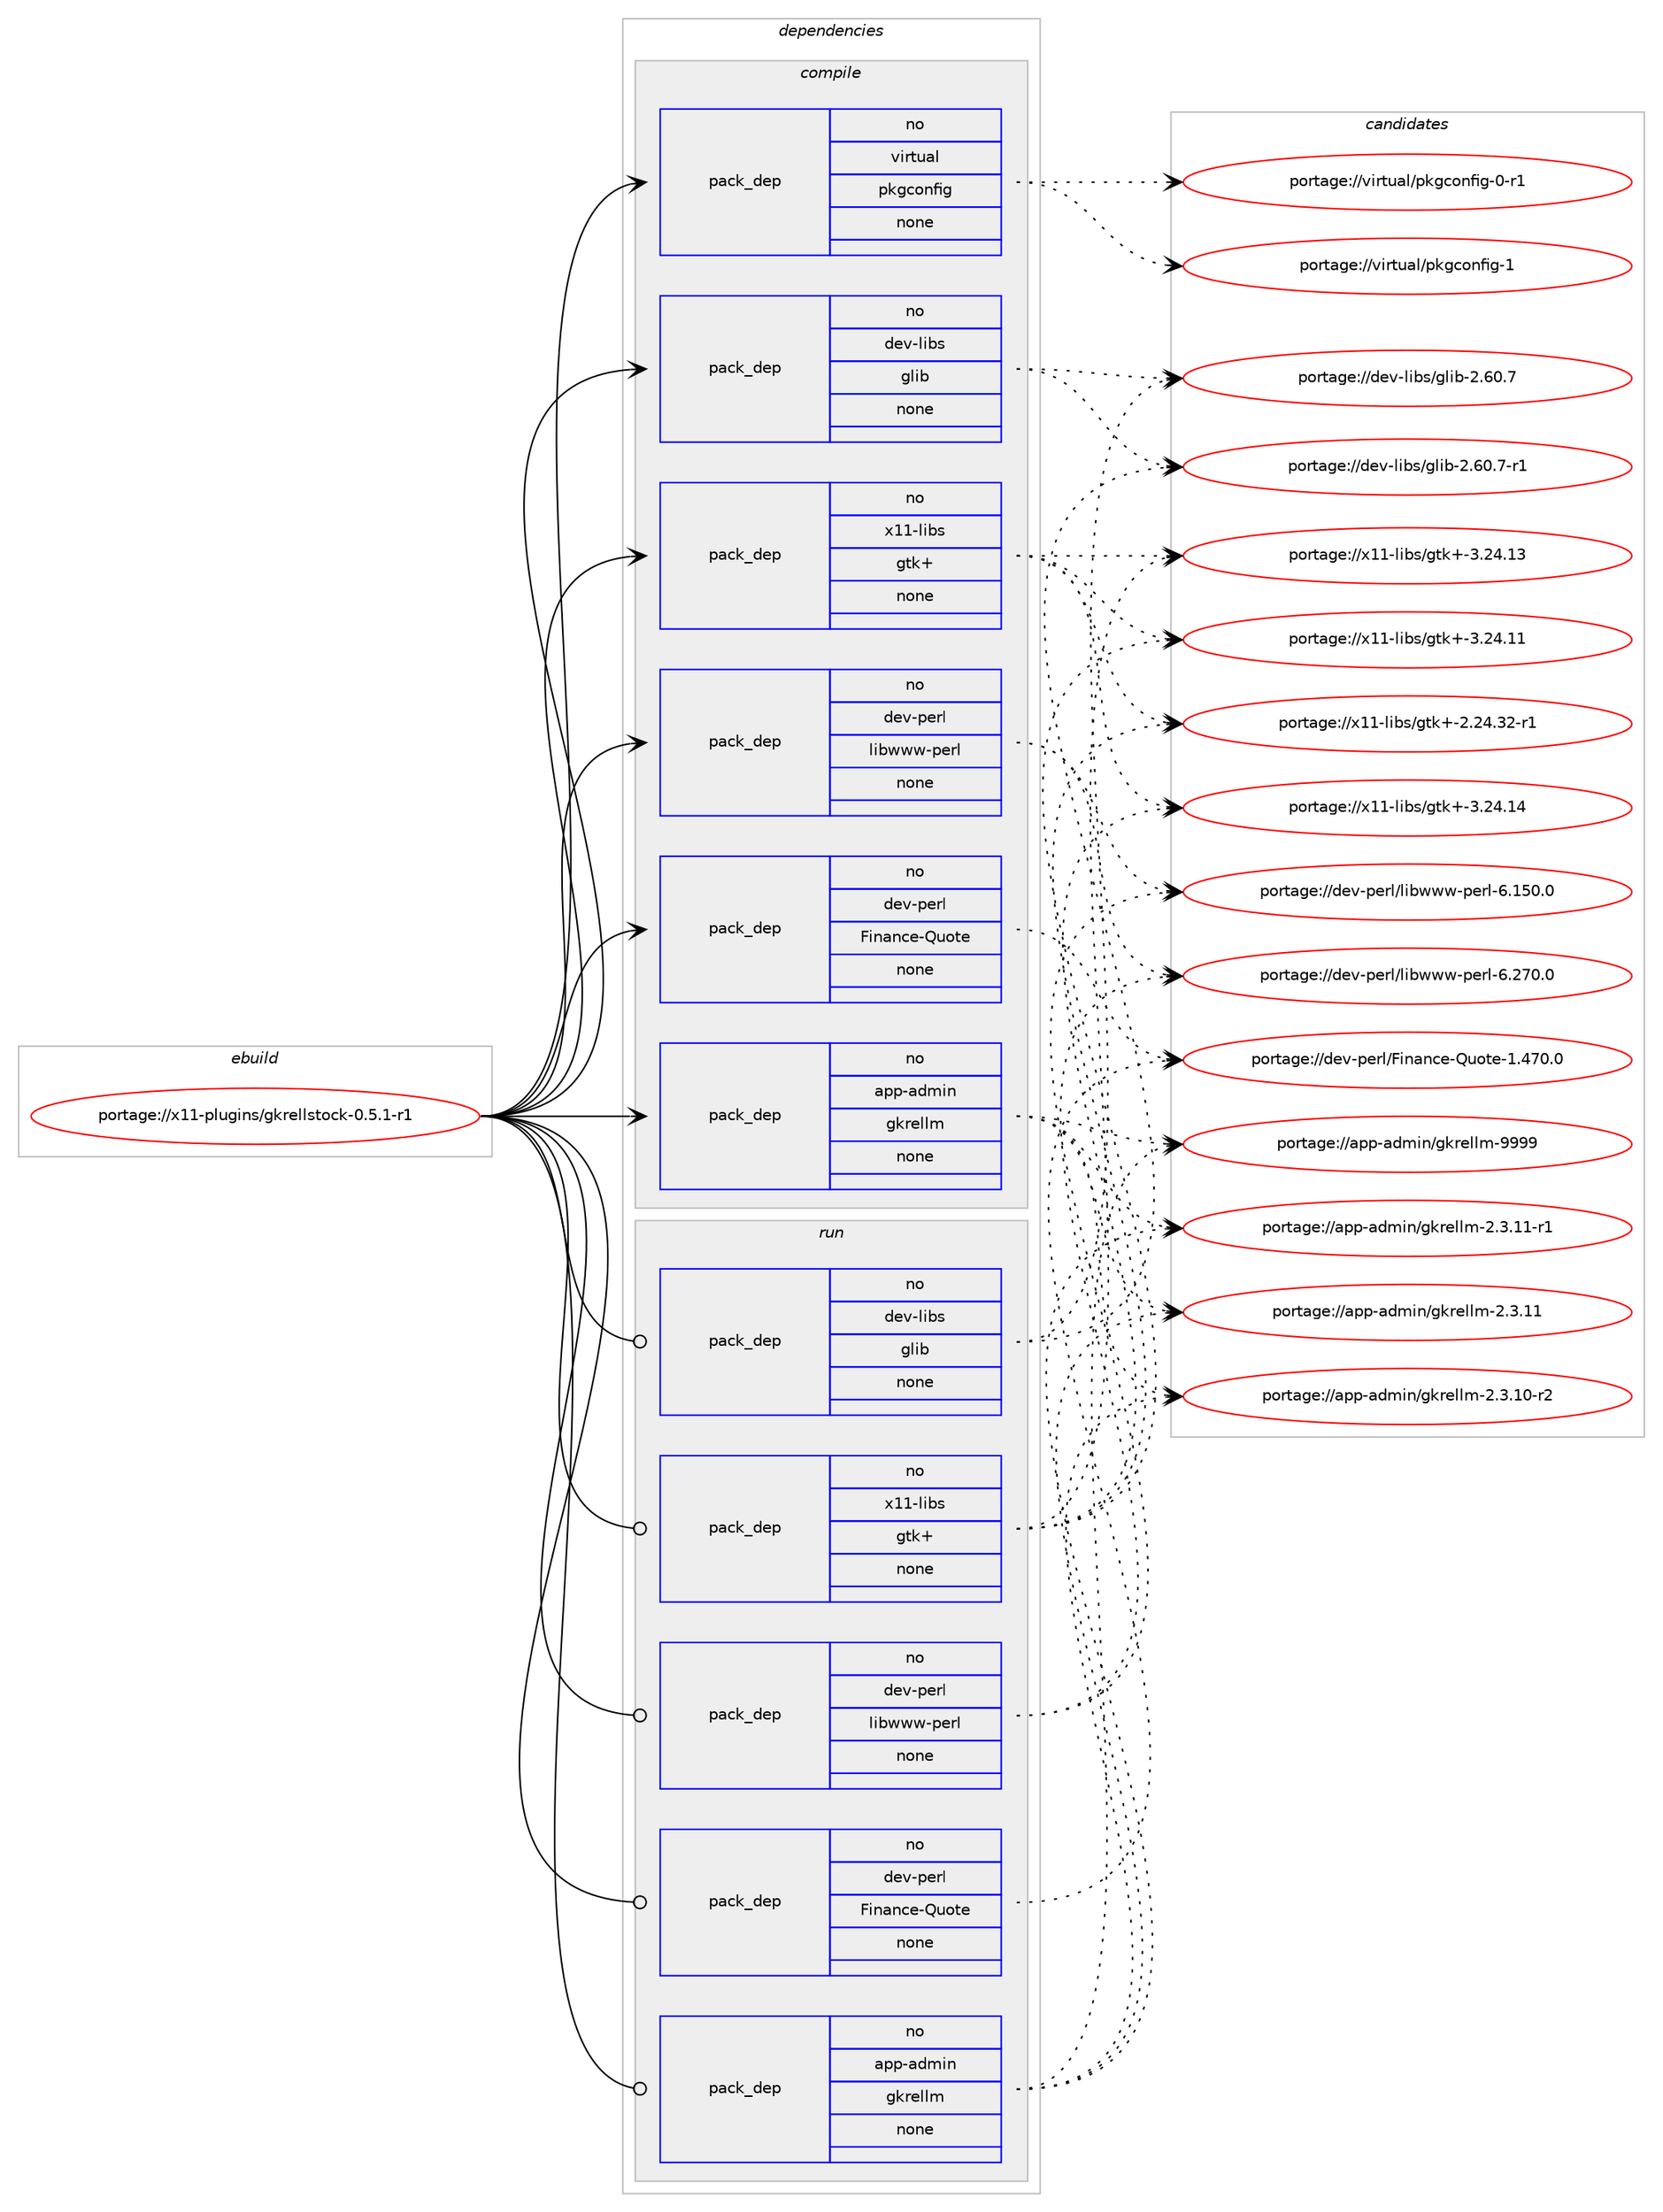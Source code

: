 digraph prolog {

# *************
# Graph options
# *************

newrank=true;
concentrate=true;
compound=true;
graph [rankdir=LR,fontname=Helvetica,fontsize=10,ranksep=1.5];#, ranksep=2.5, nodesep=0.2];
edge  [arrowhead=vee];
node  [fontname=Helvetica,fontsize=10];

# **********
# The ebuild
# **********

subgraph cluster_leftcol {
color=gray;
rank=same;
label=<<i>ebuild</i>>;
id [label="portage://x11-plugins/gkrellstock-0.5.1-r1", color=red, width=4, href="../x11-plugins/gkrellstock-0.5.1-r1.svg"];
}

# ****************
# The dependencies
# ****************

subgraph cluster_midcol {
color=gray;
label=<<i>dependencies</i>>;
subgraph cluster_compile {
fillcolor="#eeeeee";
style=filled;
label=<<i>compile</i>>;
subgraph pack7985 {
dependency9508 [label=<<TABLE BORDER="0" CELLBORDER="1" CELLSPACING="0" CELLPADDING="4" WIDTH="220"><TR><TD ROWSPAN="6" CELLPADDING="30">pack_dep</TD></TR><TR><TD WIDTH="110">no</TD></TR><TR><TD>app-admin</TD></TR><TR><TD>gkrellm</TD></TR><TR><TD>none</TD></TR><TR><TD></TD></TR></TABLE>>, shape=none, color=blue];
}
id:e -> dependency9508:w [weight=20,style="solid",arrowhead="vee"];
subgraph pack7986 {
dependency9509 [label=<<TABLE BORDER="0" CELLBORDER="1" CELLSPACING="0" CELLPADDING="4" WIDTH="220"><TR><TD ROWSPAN="6" CELLPADDING="30">pack_dep</TD></TR><TR><TD WIDTH="110">no</TD></TR><TR><TD>dev-libs</TD></TR><TR><TD>glib</TD></TR><TR><TD>none</TD></TR><TR><TD></TD></TR></TABLE>>, shape=none, color=blue];
}
id:e -> dependency9509:w [weight=20,style="solid",arrowhead="vee"];
subgraph pack7987 {
dependency9510 [label=<<TABLE BORDER="0" CELLBORDER="1" CELLSPACING="0" CELLPADDING="4" WIDTH="220"><TR><TD ROWSPAN="6" CELLPADDING="30">pack_dep</TD></TR><TR><TD WIDTH="110">no</TD></TR><TR><TD>dev-perl</TD></TR><TR><TD>Finance-Quote</TD></TR><TR><TD>none</TD></TR><TR><TD></TD></TR></TABLE>>, shape=none, color=blue];
}
id:e -> dependency9510:w [weight=20,style="solid",arrowhead="vee"];
subgraph pack7988 {
dependency9511 [label=<<TABLE BORDER="0" CELLBORDER="1" CELLSPACING="0" CELLPADDING="4" WIDTH="220"><TR><TD ROWSPAN="6" CELLPADDING="30">pack_dep</TD></TR><TR><TD WIDTH="110">no</TD></TR><TR><TD>dev-perl</TD></TR><TR><TD>libwww-perl</TD></TR><TR><TD>none</TD></TR><TR><TD></TD></TR></TABLE>>, shape=none, color=blue];
}
id:e -> dependency9511:w [weight=20,style="solid",arrowhead="vee"];
subgraph pack7989 {
dependency9512 [label=<<TABLE BORDER="0" CELLBORDER="1" CELLSPACING="0" CELLPADDING="4" WIDTH="220"><TR><TD ROWSPAN="6" CELLPADDING="30">pack_dep</TD></TR><TR><TD WIDTH="110">no</TD></TR><TR><TD>virtual</TD></TR><TR><TD>pkgconfig</TD></TR><TR><TD>none</TD></TR><TR><TD></TD></TR></TABLE>>, shape=none, color=blue];
}
id:e -> dependency9512:w [weight=20,style="solid",arrowhead="vee"];
subgraph pack7990 {
dependency9513 [label=<<TABLE BORDER="0" CELLBORDER="1" CELLSPACING="0" CELLPADDING="4" WIDTH="220"><TR><TD ROWSPAN="6" CELLPADDING="30">pack_dep</TD></TR><TR><TD WIDTH="110">no</TD></TR><TR><TD>x11-libs</TD></TR><TR><TD>gtk+</TD></TR><TR><TD>none</TD></TR><TR><TD></TD></TR></TABLE>>, shape=none, color=blue];
}
id:e -> dependency9513:w [weight=20,style="solid",arrowhead="vee"];
}
subgraph cluster_compileandrun {
fillcolor="#eeeeee";
style=filled;
label=<<i>compile and run</i>>;
}
subgraph cluster_run {
fillcolor="#eeeeee";
style=filled;
label=<<i>run</i>>;
subgraph pack7991 {
dependency9514 [label=<<TABLE BORDER="0" CELLBORDER="1" CELLSPACING="0" CELLPADDING="4" WIDTH="220"><TR><TD ROWSPAN="6" CELLPADDING="30">pack_dep</TD></TR><TR><TD WIDTH="110">no</TD></TR><TR><TD>app-admin</TD></TR><TR><TD>gkrellm</TD></TR><TR><TD>none</TD></TR><TR><TD></TD></TR></TABLE>>, shape=none, color=blue];
}
id:e -> dependency9514:w [weight=20,style="solid",arrowhead="odot"];
subgraph pack7992 {
dependency9515 [label=<<TABLE BORDER="0" CELLBORDER="1" CELLSPACING="0" CELLPADDING="4" WIDTH="220"><TR><TD ROWSPAN="6" CELLPADDING="30">pack_dep</TD></TR><TR><TD WIDTH="110">no</TD></TR><TR><TD>dev-libs</TD></TR><TR><TD>glib</TD></TR><TR><TD>none</TD></TR><TR><TD></TD></TR></TABLE>>, shape=none, color=blue];
}
id:e -> dependency9515:w [weight=20,style="solid",arrowhead="odot"];
subgraph pack7993 {
dependency9516 [label=<<TABLE BORDER="0" CELLBORDER="1" CELLSPACING="0" CELLPADDING="4" WIDTH="220"><TR><TD ROWSPAN="6" CELLPADDING="30">pack_dep</TD></TR><TR><TD WIDTH="110">no</TD></TR><TR><TD>dev-perl</TD></TR><TR><TD>Finance-Quote</TD></TR><TR><TD>none</TD></TR><TR><TD></TD></TR></TABLE>>, shape=none, color=blue];
}
id:e -> dependency9516:w [weight=20,style="solid",arrowhead="odot"];
subgraph pack7994 {
dependency9517 [label=<<TABLE BORDER="0" CELLBORDER="1" CELLSPACING="0" CELLPADDING="4" WIDTH="220"><TR><TD ROWSPAN="6" CELLPADDING="30">pack_dep</TD></TR><TR><TD WIDTH="110">no</TD></TR><TR><TD>dev-perl</TD></TR><TR><TD>libwww-perl</TD></TR><TR><TD>none</TD></TR><TR><TD></TD></TR></TABLE>>, shape=none, color=blue];
}
id:e -> dependency9517:w [weight=20,style="solid",arrowhead="odot"];
subgraph pack7995 {
dependency9518 [label=<<TABLE BORDER="0" CELLBORDER="1" CELLSPACING="0" CELLPADDING="4" WIDTH="220"><TR><TD ROWSPAN="6" CELLPADDING="30">pack_dep</TD></TR><TR><TD WIDTH="110">no</TD></TR><TR><TD>x11-libs</TD></TR><TR><TD>gtk+</TD></TR><TR><TD>none</TD></TR><TR><TD></TD></TR></TABLE>>, shape=none, color=blue];
}
id:e -> dependency9518:w [weight=20,style="solid",arrowhead="odot"];
}
}

# **************
# The candidates
# **************

subgraph cluster_choices {
rank=same;
color=gray;
label=<<i>candidates</i>>;

subgraph choice7985 {
color=black;
nodesep=1;
choice971121124597100109105110471031071141011081081094557575757 [label="portage://app-admin/gkrellm-9999", color=red, width=4,href="../app-admin/gkrellm-9999.svg"];
choice97112112459710010910511047103107114101108108109455046514649494511449 [label="portage://app-admin/gkrellm-2.3.11-r1", color=red, width=4,href="../app-admin/gkrellm-2.3.11-r1.svg"];
choice9711211245971001091051104710310711410110810810945504651464949 [label="portage://app-admin/gkrellm-2.3.11", color=red, width=4,href="../app-admin/gkrellm-2.3.11.svg"];
choice97112112459710010910511047103107114101108108109455046514649484511450 [label="portage://app-admin/gkrellm-2.3.10-r2", color=red, width=4,href="../app-admin/gkrellm-2.3.10-r2.svg"];
dependency9508:e -> choice971121124597100109105110471031071141011081081094557575757:w [style=dotted,weight="100"];
dependency9508:e -> choice97112112459710010910511047103107114101108108109455046514649494511449:w [style=dotted,weight="100"];
dependency9508:e -> choice9711211245971001091051104710310711410110810810945504651464949:w [style=dotted,weight="100"];
dependency9508:e -> choice97112112459710010910511047103107114101108108109455046514649484511450:w [style=dotted,weight="100"];
}
subgraph choice7986 {
color=black;
nodesep=1;
choice10010111845108105981154710310810598455046544846554511449 [label="portage://dev-libs/glib-2.60.7-r1", color=red, width=4,href="../dev-libs/glib-2.60.7-r1.svg"];
choice1001011184510810598115471031081059845504654484655 [label="portage://dev-libs/glib-2.60.7", color=red, width=4,href="../dev-libs/glib-2.60.7.svg"];
dependency9509:e -> choice10010111845108105981154710310810598455046544846554511449:w [style=dotted,weight="100"];
dependency9509:e -> choice1001011184510810598115471031081059845504654484655:w [style=dotted,weight="100"];
}
subgraph choice7987 {
color=black;
nodesep=1;
choice100101118451121011141084770105110971109910145811171111161014549465255484648 [label="portage://dev-perl/Finance-Quote-1.470.0", color=red, width=4,href="../dev-perl/Finance-Quote-1.470.0.svg"];
dependency9510:e -> choice100101118451121011141084770105110971109910145811171111161014549465255484648:w [style=dotted,weight="100"];
}
subgraph choice7988 {
color=black;
nodesep=1;
choice100101118451121011141084710810598119119119451121011141084554465055484648 [label="portage://dev-perl/libwww-perl-6.270.0", color=red, width=4,href="../dev-perl/libwww-perl-6.270.0.svg"];
choice100101118451121011141084710810598119119119451121011141084554464953484648 [label="portage://dev-perl/libwww-perl-6.150.0", color=red, width=4,href="../dev-perl/libwww-perl-6.150.0.svg"];
dependency9511:e -> choice100101118451121011141084710810598119119119451121011141084554465055484648:w [style=dotted,weight="100"];
dependency9511:e -> choice100101118451121011141084710810598119119119451121011141084554464953484648:w [style=dotted,weight="100"];
}
subgraph choice7989 {
color=black;
nodesep=1;
choice1181051141161179710847112107103991111101021051034549 [label="portage://virtual/pkgconfig-1", color=red, width=4,href="../virtual/pkgconfig-1.svg"];
choice11810511411611797108471121071039911111010210510345484511449 [label="portage://virtual/pkgconfig-0-r1", color=red, width=4,href="../virtual/pkgconfig-0-r1.svg"];
dependency9512:e -> choice1181051141161179710847112107103991111101021051034549:w [style=dotted,weight="100"];
dependency9512:e -> choice11810511411611797108471121071039911111010210510345484511449:w [style=dotted,weight="100"];
}
subgraph choice7990 {
color=black;
nodesep=1;
choice1204949451081059811547103116107434551465052464952 [label="portage://x11-libs/gtk+-3.24.14", color=red, width=4,href="../x11-libs/gtk+-3.24.14.svg"];
choice1204949451081059811547103116107434551465052464951 [label="portage://x11-libs/gtk+-3.24.13", color=red, width=4,href="../x11-libs/gtk+-3.24.13.svg"];
choice1204949451081059811547103116107434551465052464949 [label="portage://x11-libs/gtk+-3.24.11", color=red, width=4,href="../x11-libs/gtk+-3.24.11.svg"];
choice12049494510810598115471031161074345504650524651504511449 [label="portage://x11-libs/gtk+-2.24.32-r1", color=red, width=4,href="../x11-libs/gtk+-2.24.32-r1.svg"];
dependency9513:e -> choice1204949451081059811547103116107434551465052464952:w [style=dotted,weight="100"];
dependency9513:e -> choice1204949451081059811547103116107434551465052464951:w [style=dotted,weight="100"];
dependency9513:e -> choice1204949451081059811547103116107434551465052464949:w [style=dotted,weight="100"];
dependency9513:e -> choice12049494510810598115471031161074345504650524651504511449:w [style=dotted,weight="100"];
}
subgraph choice7991 {
color=black;
nodesep=1;
choice971121124597100109105110471031071141011081081094557575757 [label="portage://app-admin/gkrellm-9999", color=red, width=4,href="../app-admin/gkrellm-9999.svg"];
choice97112112459710010910511047103107114101108108109455046514649494511449 [label="portage://app-admin/gkrellm-2.3.11-r1", color=red, width=4,href="../app-admin/gkrellm-2.3.11-r1.svg"];
choice9711211245971001091051104710310711410110810810945504651464949 [label="portage://app-admin/gkrellm-2.3.11", color=red, width=4,href="../app-admin/gkrellm-2.3.11.svg"];
choice97112112459710010910511047103107114101108108109455046514649484511450 [label="portage://app-admin/gkrellm-2.3.10-r2", color=red, width=4,href="../app-admin/gkrellm-2.3.10-r2.svg"];
dependency9514:e -> choice971121124597100109105110471031071141011081081094557575757:w [style=dotted,weight="100"];
dependency9514:e -> choice97112112459710010910511047103107114101108108109455046514649494511449:w [style=dotted,weight="100"];
dependency9514:e -> choice9711211245971001091051104710310711410110810810945504651464949:w [style=dotted,weight="100"];
dependency9514:e -> choice97112112459710010910511047103107114101108108109455046514649484511450:w [style=dotted,weight="100"];
}
subgraph choice7992 {
color=black;
nodesep=1;
choice10010111845108105981154710310810598455046544846554511449 [label="portage://dev-libs/glib-2.60.7-r1", color=red, width=4,href="../dev-libs/glib-2.60.7-r1.svg"];
choice1001011184510810598115471031081059845504654484655 [label="portage://dev-libs/glib-2.60.7", color=red, width=4,href="../dev-libs/glib-2.60.7.svg"];
dependency9515:e -> choice10010111845108105981154710310810598455046544846554511449:w [style=dotted,weight="100"];
dependency9515:e -> choice1001011184510810598115471031081059845504654484655:w [style=dotted,weight="100"];
}
subgraph choice7993 {
color=black;
nodesep=1;
choice100101118451121011141084770105110971109910145811171111161014549465255484648 [label="portage://dev-perl/Finance-Quote-1.470.0", color=red, width=4,href="../dev-perl/Finance-Quote-1.470.0.svg"];
dependency9516:e -> choice100101118451121011141084770105110971109910145811171111161014549465255484648:w [style=dotted,weight="100"];
}
subgraph choice7994 {
color=black;
nodesep=1;
choice100101118451121011141084710810598119119119451121011141084554465055484648 [label="portage://dev-perl/libwww-perl-6.270.0", color=red, width=4,href="../dev-perl/libwww-perl-6.270.0.svg"];
choice100101118451121011141084710810598119119119451121011141084554464953484648 [label="portage://dev-perl/libwww-perl-6.150.0", color=red, width=4,href="../dev-perl/libwww-perl-6.150.0.svg"];
dependency9517:e -> choice100101118451121011141084710810598119119119451121011141084554465055484648:w [style=dotted,weight="100"];
dependency9517:e -> choice100101118451121011141084710810598119119119451121011141084554464953484648:w [style=dotted,weight="100"];
}
subgraph choice7995 {
color=black;
nodesep=1;
choice1204949451081059811547103116107434551465052464952 [label="portage://x11-libs/gtk+-3.24.14", color=red, width=4,href="../x11-libs/gtk+-3.24.14.svg"];
choice1204949451081059811547103116107434551465052464951 [label="portage://x11-libs/gtk+-3.24.13", color=red, width=4,href="../x11-libs/gtk+-3.24.13.svg"];
choice1204949451081059811547103116107434551465052464949 [label="portage://x11-libs/gtk+-3.24.11", color=red, width=4,href="../x11-libs/gtk+-3.24.11.svg"];
choice12049494510810598115471031161074345504650524651504511449 [label="portage://x11-libs/gtk+-2.24.32-r1", color=red, width=4,href="../x11-libs/gtk+-2.24.32-r1.svg"];
dependency9518:e -> choice1204949451081059811547103116107434551465052464952:w [style=dotted,weight="100"];
dependency9518:e -> choice1204949451081059811547103116107434551465052464951:w [style=dotted,weight="100"];
dependency9518:e -> choice1204949451081059811547103116107434551465052464949:w [style=dotted,weight="100"];
dependency9518:e -> choice12049494510810598115471031161074345504650524651504511449:w [style=dotted,weight="100"];
}
}

}
